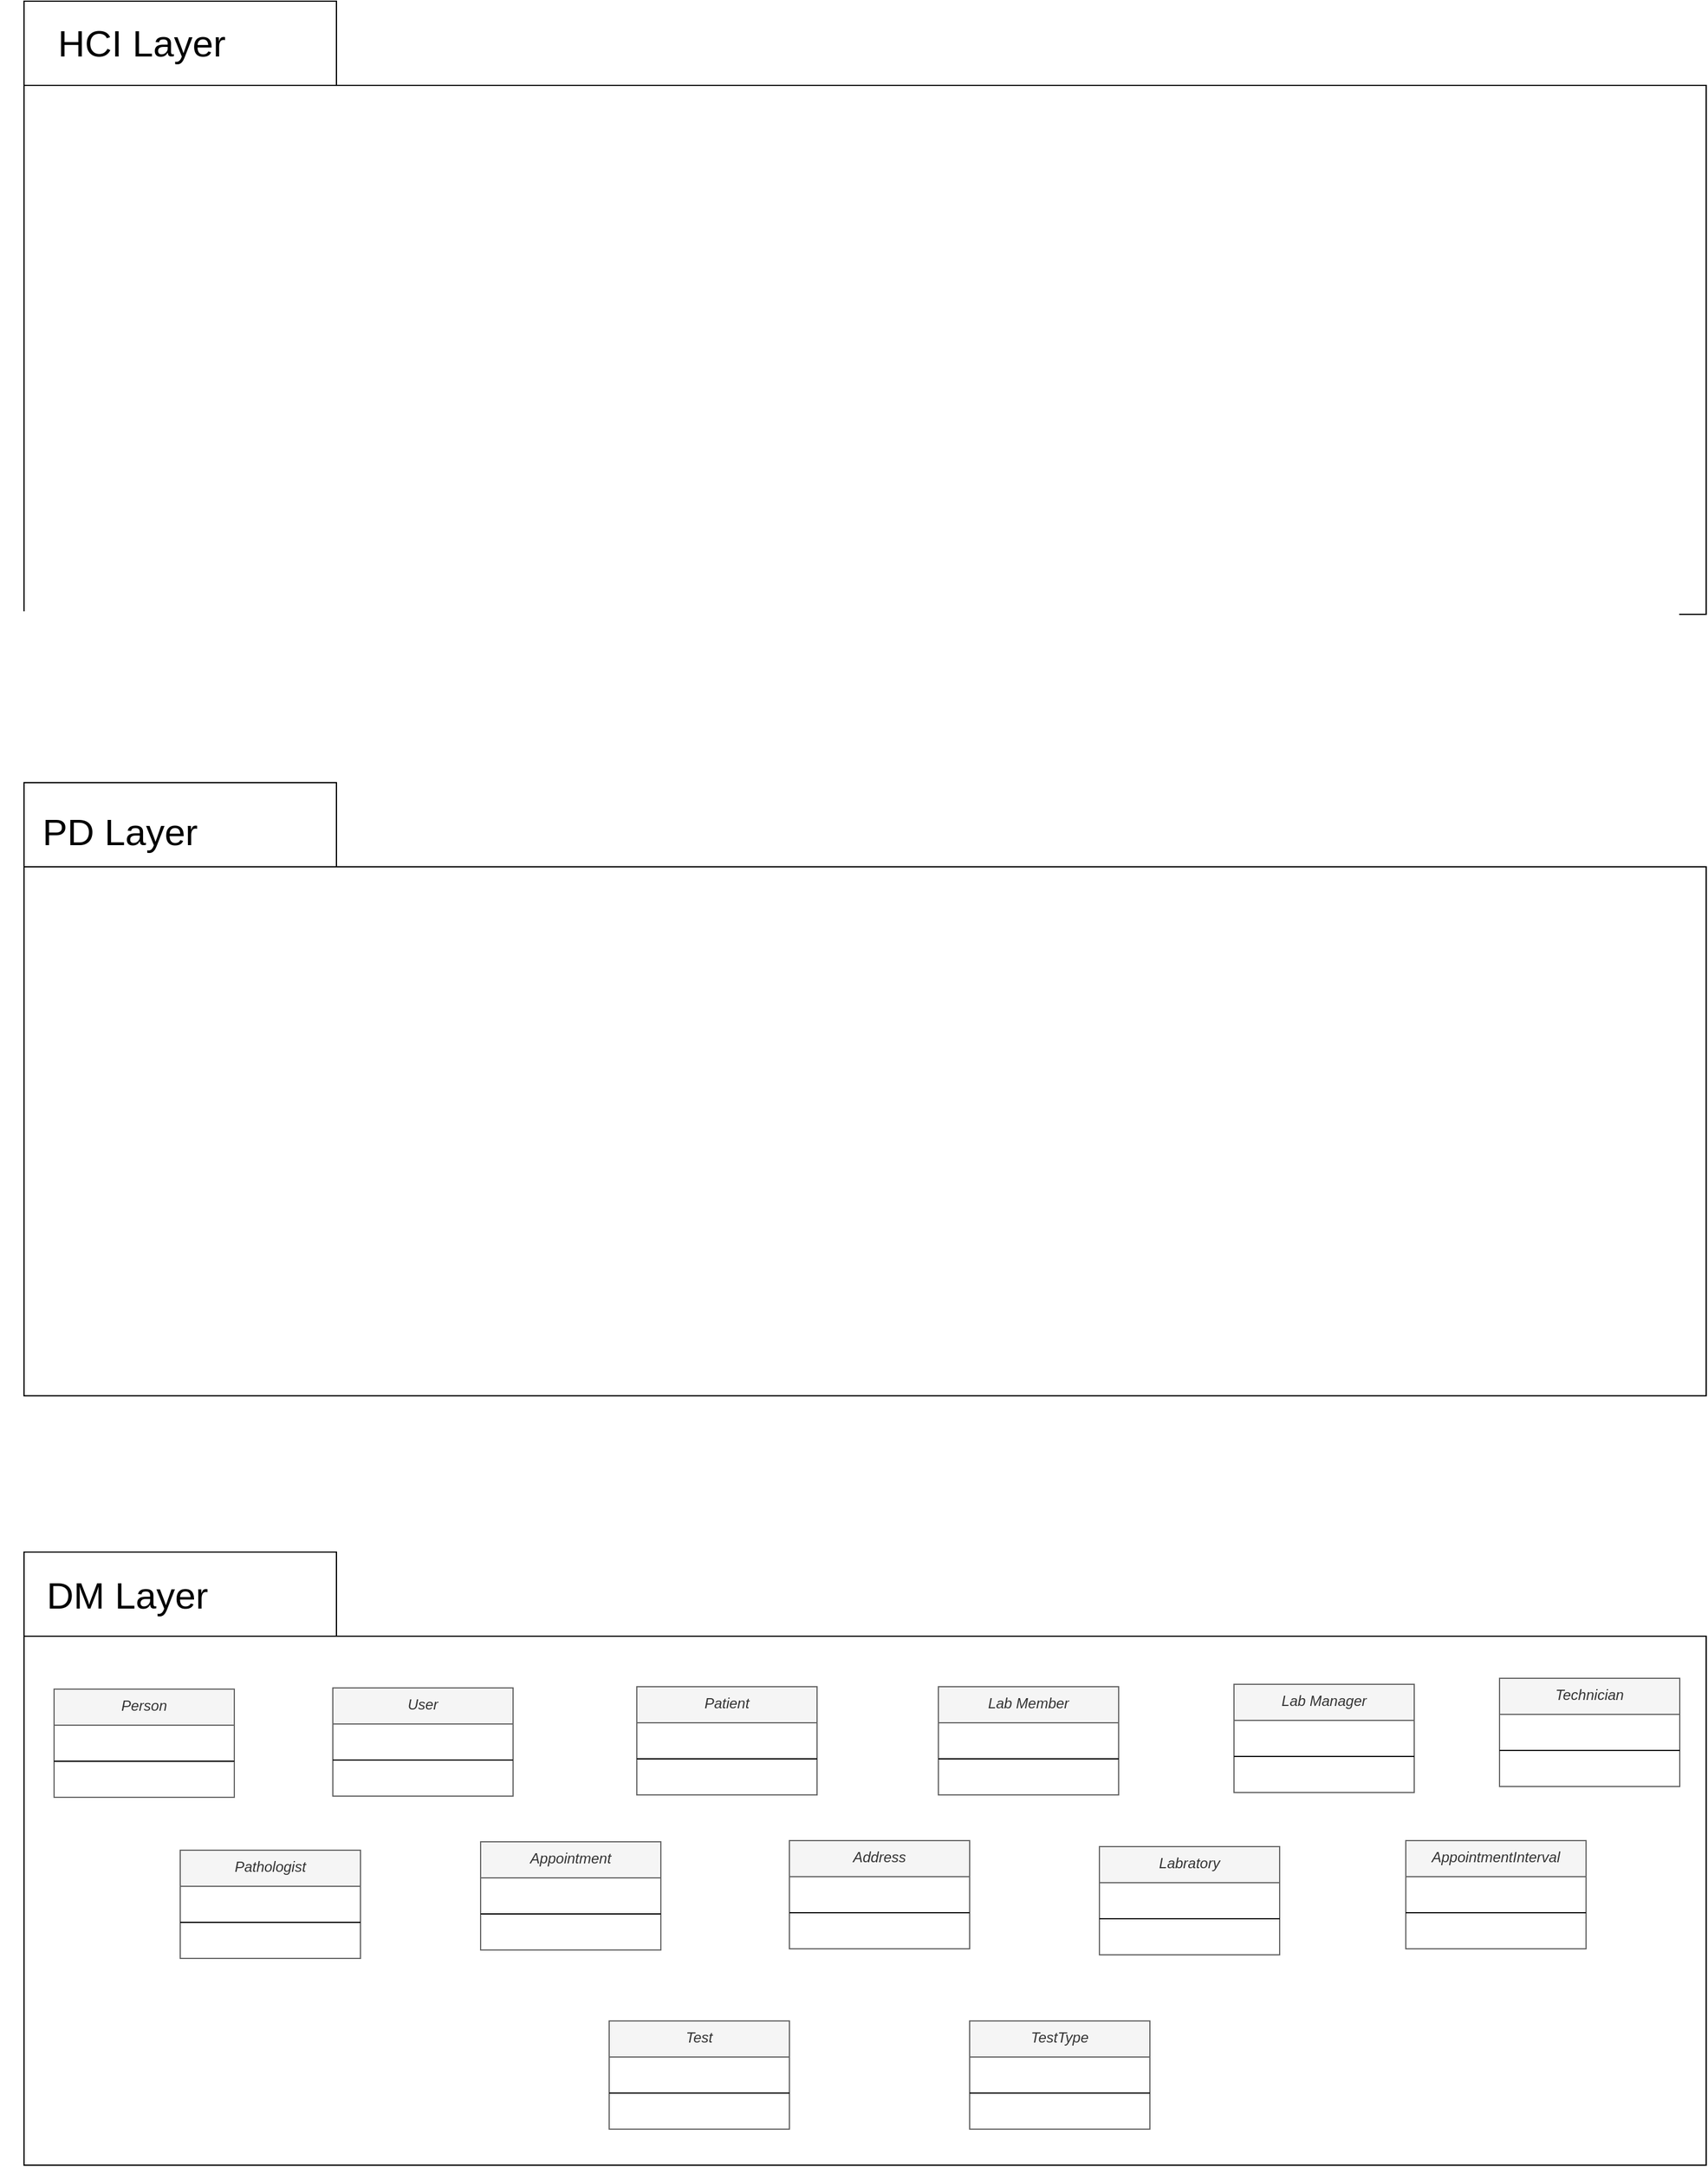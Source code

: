 <mxfile version="23.0.2" type="github">
  <diagram name="Page-1" id="wIH9s7T8dGh4hBO_BiHP">
    <mxGraphModel dx="2484" dy="640" grid="1" gridSize="10" guides="1" tooltips="1" connect="1" arrows="1" fold="1" page="1" pageScale="1" pageWidth="500" pageHeight="500" math="0" shadow="0">
      <root>
        <mxCell id="0" />
        <mxCell id="1" parent="0" />
        <mxCell id="2YeHAk7Tlapeh5h1iNWm-1" value="" style="shape=folder;fontStyle=1;spacingTop=10;tabWidth=260;tabHeight=70;tabPosition=left;html=1;whiteSpace=wrap;hachureGap=4;fontFamily=Helvetica;fontSize=20;" vertex="1" parent="1">
          <mxGeometry x="250" y="2380" width="1400" height="510" as="geometry" />
        </mxCell>
        <mxCell id="2YeHAk7Tlapeh5h1iNWm-2" value="&lt;font style=&quot;font-size: 31px;&quot;&gt;DM Layer&lt;/font&gt;" style="text;html=1;strokeColor=none;fillColor=none;align=center;verticalAlign=middle;whiteSpace=wrap;rounded=0;" vertex="1" parent="1">
          <mxGeometry x="236" y="2401" width="200" height="30" as="geometry" />
        </mxCell>
        <mxCell id="2YeHAk7Tlapeh5h1iNWm-3" value="Person" style="swimlane;fontStyle=2;align=center;verticalAlign=top;childLayout=stackLayout;horizontal=1;startSize=30;horizontalStack=0;resizeParent=1;resizeLast=0;collapsible=1;marginBottom=0;rounded=0;shadow=0;strokeWidth=1;fillColor=#f5f5f5;fontColor=#333333;strokeColor=#666666;" vertex="1" parent="1">
          <mxGeometry x="275" y="2494" width="150" height="90" as="geometry">
            <mxRectangle x="230" y="140" width="160" height="26" as="alternateBounds" />
          </mxGeometry>
        </mxCell>
        <mxCell id="2YeHAk7Tlapeh5h1iNWm-9" value="" style="line;html=1;strokeWidth=1;align=left;verticalAlign=middle;spacingTop=-1;spacingLeft=3;spacingRight=3;rotatable=0;labelPosition=right;points=[];portConstraint=eastwest;" vertex="1" parent="2YeHAk7Tlapeh5h1iNWm-3">
          <mxGeometry y="30" width="150" height="60" as="geometry" />
        </mxCell>
        <mxCell id="2YeHAk7Tlapeh5h1iNWm-13" value="User" style="swimlane;fontStyle=2;align=center;verticalAlign=top;childLayout=stackLayout;horizontal=1;startSize=30;horizontalStack=0;resizeParent=1;resizeLast=0;collapsible=1;marginBottom=0;rounded=0;shadow=0;strokeWidth=1;fillColor=#f5f5f5;fontColor=#333333;strokeColor=#666666;" vertex="1" parent="1">
          <mxGeometry x="507" y="2493" width="150" height="90" as="geometry">
            <mxRectangle x="230" y="140" width="160" height="26" as="alternateBounds" />
          </mxGeometry>
        </mxCell>
        <mxCell id="2YeHAk7Tlapeh5h1iNWm-14" value="" style="line;html=1;strokeWidth=1;align=left;verticalAlign=middle;spacingTop=-1;spacingLeft=3;spacingRight=3;rotatable=0;labelPosition=right;points=[];portConstraint=eastwest;" vertex="1" parent="2YeHAk7Tlapeh5h1iNWm-13">
          <mxGeometry y="30" width="150" height="60" as="geometry" />
        </mxCell>
        <mxCell id="2YeHAk7Tlapeh5h1iNWm-15" value="Patient" style="swimlane;fontStyle=2;align=center;verticalAlign=top;childLayout=stackLayout;horizontal=1;startSize=30;horizontalStack=0;resizeParent=1;resizeLast=0;collapsible=1;marginBottom=0;rounded=0;shadow=0;strokeWidth=1;fillColor=#f5f5f5;fontColor=#333333;strokeColor=#666666;" vertex="1" parent="1">
          <mxGeometry x="760" y="2492" width="150" height="90" as="geometry">
            <mxRectangle x="230" y="140" width="160" height="26" as="alternateBounds" />
          </mxGeometry>
        </mxCell>
        <mxCell id="2YeHAk7Tlapeh5h1iNWm-16" value="" style="line;html=1;strokeWidth=1;align=left;verticalAlign=middle;spacingTop=-1;spacingLeft=3;spacingRight=3;rotatable=0;labelPosition=right;points=[];portConstraint=eastwest;" vertex="1" parent="2YeHAk7Tlapeh5h1iNWm-15">
          <mxGeometry y="30" width="150" height="60" as="geometry" />
        </mxCell>
        <mxCell id="2YeHAk7Tlapeh5h1iNWm-17" value="Lab Member" style="swimlane;fontStyle=2;align=center;verticalAlign=top;childLayout=stackLayout;horizontal=1;startSize=30;horizontalStack=0;resizeParent=1;resizeLast=0;collapsible=1;marginBottom=0;rounded=0;shadow=0;strokeWidth=1;fillColor=#f5f5f5;fontColor=#333333;strokeColor=#666666;" vertex="1" parent="1">
          <mxGeometry x="1011" y="2492" width="150" height="90" as="geometry">
            <mxRectangle x="230" y="140" width="160" height="26" as="alternateBounds" />
          </mxGeometry>
        </mxCell>
        <mxCell id="2YeHAk7Tlapeh5h1iNWm-18" value="" style="line;html=1;strokeWidth=1;align=left;verticalAlign=middle;spacingTop=-1;spacingLeft=3;spacingRight=3;rotatable=0;labelPosition=right;points=[];portConstraint=eastwest;" vertex="1" parent="2YeHAk7Tlapeh5h1iNWm-17">
          <mxGeometry y="30" width="150" height="60" as="geometry" />
        </mxCell>
        <mxCell id="2YeHAk7Tlapeh5h1iNWm-19" value="Lab Manager" style="swimlane;fontStyle=2;align=center;verticalAlign=top;childLayout=stackLayout;horizontal=1;startSize=30;horizontalStack=0;resizeParent=1;resizeLast=0;collapsible=1;marginBottom=0;rounded=0;shadow=0;strokeWidth=1;fillColor=#f5f5f5;fontColor=#333333;strokeColor=#666666;" vertex="1" parent="1">
          <mxGeometry x="1257" y="2490" width="150" height="90" as="geometry">
            <mxRectangle x="230" y="140" width="160" height="26" as="alternateBounds" />
          </mxGeometry>
        </mxCell>
        <mxCell id="2YeHAk7Tlapeh5h1iNWm-20" value="" style="line;html=1;strokeWidth=1;align=left;verticalAlign=middle;spacingTop=-1;spacingLeft=3;spacingRight=3;rotatable=0;labelPosition=right;points=[];portConstraint=eastwest;" vertex="1" parent="2YeHAk7Tlapeh5h1iNWm-19">
          <mxGeometry y="30" width="150" height="60" as="geometry" />
        </mxCell>
        <mxCell id="2YeHAk7Tlapeh5h1iNWm-21" value="Technician" style="swimlane;fontStyle=2;align=center;verticalAlign=top;childLayout=stackLayout;horizontal=1;startSize=30;horizontalStack=0;resizeParent=1;resizeLast=0;collapsible=1;marginBottom=0;rounded=0;shadow=0;strokeWidth=1;fillColor=#f5f5f5;fontColor=#333333;strokeColor=#666666;" vertex="1" parent="1">
          <mxGeometry x="1478" y="2485" width="150" height="90" as="geometry">
            <mxRectangle x="230" y="140" width="160" height="26" as="alternateBounds" />
          </mxGeometry>
        </mxCell>
        <mxCell id="2YeHAk7Tlapeh5h1iNWm-22" value="" style="line;html=1;strokeWidth=1;align=left;verticalAlign=middle;spacingTop=-1;spacingLeft=3;spacingRight=3;rotatable=0;labelPosition=right;points=[];portConstraint=eastwest;" vertex="1" parent="2YeHAk7Tlapeh5h1iNWm-21">
          <mxGeometry y="30" width="150" height="60" as="geometry" />
        </mxCell>
        <mxCell id="2YeHAk7Tlapeh5h1iNWm-23" value="Pathologist" style="swimlane;fontStyle=2;align=center;verticalAlign=top;childLayout=stackLayout;horizontal=1;startSize=30;horizontalStack=0;resizeParent=1;resizeLast=0;collapsible=1;marginBottom=0;rounded=0;shadow=0;strokeWidth=1;fillColor=#f5f5f5;fontColor=#333333;strokeColor=#666666;" vertex="1" parent="1">
          <mxGeometry x="380" y="2628" width="150" height="90" as="geometry">
            <mxRectangle x="230" y="140" width="160" height="26" as="alternateBounds" />
          </mxGeometry>
        </mxCell>
        <mxCell id="2YeHAk7Tlapeh5h1iNWm-24" value="" style="line;html=1;strokeWidth=1;align=left;verticalAlign=middle;spacingTop=-1;spacingLeft=3;spacingRight=3;rotatable=0;labelPosition=right;points=[];portConstraint=eastwest;" vertex="1" parent="2YeHAk7Tlapeh5h1iNWm-23">
          <mxGeometry y="30" width="150" height="60" as="geometry" />
        </mxCell>
        <mxCell id="2YeHAk7Tlapeh5h1iNWm-25" value="Appointment" style="swimlane;fontStyle=2;align=center;verticalAlign=top;childLayout=stackLayout;horizontal=1;startSize=30;horizontalStack=0;resizeParent=1;resizeLast=0;collapsible=1;marginBottom=0;rounded=0;shadow=0;strokeWidth=1;fillColor=#f5f5f5;fontColor=#333333;strokeColor=#666666;" vertex="1" parent="1">
          <mxGeometry x="630" y="2621" width="150" height="90" as="geometry">
            <mxRectangle x="230" y="140" width="160" height="26" as="alternateBounds" />
          </mxGeometry>
        </mxCell>
        <mxCell id="2YeHAk7Tlapeh5h1iNWm-26" value="" style="line;html=1;strokeWidth=1;align=left;verticalAlign=middle;spacingTop=-1;spacingLeft=3;spacingRight=3;rotatable=0;labelPosition=right;points=[];portConstraint=eastwest;" vertex="1" parent="2YeHAk7Tlapeh5h1iNWm-25">
          <mxGeometry y="30" width="150" height="60" as="geometry" />
        </mxCell>
        <mxCell id="2YeHAk7Tlapeh5h1iNWm-29" value="Address" style="swimlane;fontStyle=2;align=center;verticalAlign=top;childLayout=stackLayout;horizontal=1;startSize=30;horizontalStack=0;resizeParent=1;resizeLast=0;collapsible=1;marginBottom=0;rounded=0;shadow=0;strokeWidth=1;fillColor=#f5f5f5;fontColor=#333333;strokeColor=#666666;" vertex="1" parent="1">
          <mxGeometry x="887" y="2620" width="150" height="90" as="geometry">
            <mxRectangle x="230" y="140" width="160" height="26" as="alternateBounds" />
          </mxGeometry>
        </mxCell>
        <mxCell id="2YeHAk7Tlapeh5h1iNWm-30" value="" style="line;html=1;strokeWidth=1;align=left;verticalAlign=middle;spacingTop=-1;spacingLeft=3;spacingRight=3;rotatable=0;labelPosition=right;points=[];portConstraint=eastwest;" vertex="1" parent="2YeHAk7Tlapeh5h1iNWm-29">
          <mxGeometry y="30" width="150" height="60" as="geometry" />
        </mxCell>
        <mxCell id="2YeHAk7Tlapeh5h1iNWm-31" value="Labratory" style="swimlane;fontStyle=2;align=center;verticalAlign=top;childLayout=stackLayout;horizontal=1;startSize=30;horizontalStack=0;resizeParent=1;resizeLast=0;collapsible=1;marginBottom=0;rounded=0;shadow=0;strokeWidth=1;fillColor=#f5f5f5;fontColor=#333333;strokeColor=#666666;" vertex="1" parent="1">
          <mxGeometry x="1145" y="2625" width="150" height="90" as="geometry">
            <mxRectangle x="230" y="140" width="160" height="26" as="alternateBounds" />
          </mxGeometry>
        </mxCell>
        <mxCell id="2YeHAk7Tlapeh5h1iNWm-32" value="" style="line;html=1;strokeWidth=1;align=left;verticalAlign=middle;spacingTop=-1;spacingLeft=3;spacingRight=3;rotatable=0;labelPosition=right;points=[];portConstraint=eastwest;" vertex="1" parent="2YeHAk7Tlapeh5h1iNWm-31">
          <mxGeometry y="30" width="150" height="60" as="geometry" />
        </mxCell>
        <mxCell id="2YeHAk7Tlapeh5h1iNWm-35" value="Test" style="swimlane;fontStyle=2;align=center;verticalAlign=top;childLayout=stackLayout;horizontal=1;startSize=30;horizontalStack=0;resizeParent=1;resizeLast=0;collapsible=1;marginBottom=0;rounded=0;shadow=0;strokeWidth=1;fillColor=#f5f5f5;fontColor=#333333;strokeColor=#666666;" vertex="1" parent="1">
          <mxGeometry x="737" y="2770" width="150" height="90" as="geometry">
            <mxRectangle x="230" y="140" width="160" height="26" as="alternateBounds" />
          </mxGeometry>
        </mxCell>
        <mxCell id="2YeHAk7Tlapeh5h1iNWm-36" value="" style="line;html=1;strokeWidth=1;align=left;verticalAlign=middle;spacingTop=-1;spacingLeft=3;spacingRight=3;rotatable=0;labelPosition=right;points=[];portConstraint=eastwest;" vertex="1" parent="2YeHAk7Tlapeh5h1iNWm-35">
          <mxGeometry y="30" width="150" height="60" as="geometry" />
        </mxCell>
        <mxCell id="2YeHAk7Tlapeh5h1iNWm-37" value="TestType" style="swimlane;fontStyle=2;align=center;verticalAlign=top;childLayout=stackLayout;horizontal=1;startSize=30;horizontalStack=0;resizeParent=1;resizeLast=0;collapsible=1;marginBottom=0;rounded=0;shadow=0;strokeWidth=1;fillColor=#f5f5f5;fontColor=#333333;strokeColor=#666666;" vertex="1" parent="1">
          <mxGeometry x="1037" y="2770" width="150" height="90" as="geometry">
            <mxRectangle x="230" y="140" width="160" height="26" as="alternateBounds" />
          </mxGeometry>
        </mxCell>
        <mxCell id="2YeHAk7Tlapeh5h1iNWm-38" value="" style="line;html=1;strokeWidth=1;align=left;verticalAlign=middle;spacingTop=-1;spacingLeft=3;spacingRight=3;rotatable=0;labelPosition=right;points=[];portConstraint=eastwest;" vertex="1" parent="2YeHAk7Tlapeh5h1iNWm-37">
          <mxGeometry y="30" width="150" height="60" as="geometry" />
        </mxCell>
        <mxCell id="2YeHAk7Tlapeh5h1iNWm-41" value="AppointmentInterval" style="swimlane;fontStyle=2;align=center;verticalAlign=top;childLayout=stackLayout;horizontal=1;startSize=30;horizontalStack=0;resizeParent=1;resizeLast=0;collapsible=1;marginBottom=0;rounded=0;shadow=0;strokeWidth=1;fillColor=#f5f5f5;fontColor=#333333;strokeColor=#666666;" vertex="1" parent="1">
          <mxGeometry x="1400" y="2620" width="150" height="90" as="geometry">
            <mxRectangle x="230" y="140" width="160" height="26" as="alternateBounds" />
          </mxGeometry>
        </mxCell>
        <mxCell id="2YeHAk7Tlapeh5h1iNWm-42" value="" style="line;html=1;strokeWidth=1;align=left;verticalAlign=middle;spacingTop=-1;spacingLeft=3;spacingRight=3;rotatable=0;labelPosition=right;points=[];portConstraint=eastwest;" vertex="1" parent="2YeHAk7Tlapeh5h1iNWm-41">
          <mxGeometry y="30" width="150" height="60" as="geometry" />
        </mxCell>
        <mxCell id="2YeHAk7Tlapeh5h1iNWm-71" value="" style="shape=folder;fontStyle=1;spacingTop=10;tabWidth=260;tabHeight=70;tabPosition=left;html=1;whiteSpace=wrap;hachureGap=4;fontFamily=Helvetica;fontSize=20;" vertex="1" parent="1">
          <mxGeometry x="250" y="1740" width="1400" height="510" as="geometry" />
        </mxCell>
        <mxCell id="2YeHAk7Tlapeh5h1iNWm-72" value="&lt;font style=&quot;font-size: 31px;&quot;&gt;PD Layer&lt;/font&gt;" style="text;html=1;strokeColor=none;fillColor=none;align=center;verticalAlign=middle;whiteSpace=wrap;rounded=0;" vertex="1" parent="1">
          <mxGeometry x="230" y="1766" width="200" height="30" as="geometry" />
        </mxCell>
        <mxCell id="2YeHAk7Tlapeh5h1iNWm-99" value="" style="shape=folder;fontStyle=1;spacingTop=10;tabWidth=260;tabHeight=70;tabPosition=left;html=1;whiteSpace=wrap;hachureGap=4;fontFamily=Helvetica;fontSize=20;" vertex="1" parent="1">
          <mxGeometry x="250" y="1090" width="1400" height="510" as="geometry" />
        </mxCell>
        <mxCell id="2YeHAk7Tlapeh5h1iNWm-100" value="&lt;font style=&quot;font-size: 31px;&quot;&gt;HCI Layer&lt;/font&gt;" style="text;html=1;strokeColor=none;fillColor=none;align=center;verticalAlign=middle;whiteSpace=wrap;rounded=0;" vertex="1" parent="1">
          <mxGeometry x="248" y="1110" width="200" height="30" as="geometry" />
        </mxCell>
      </root>
    </mxGraphModel>
  </diagram>
</mxfile>
